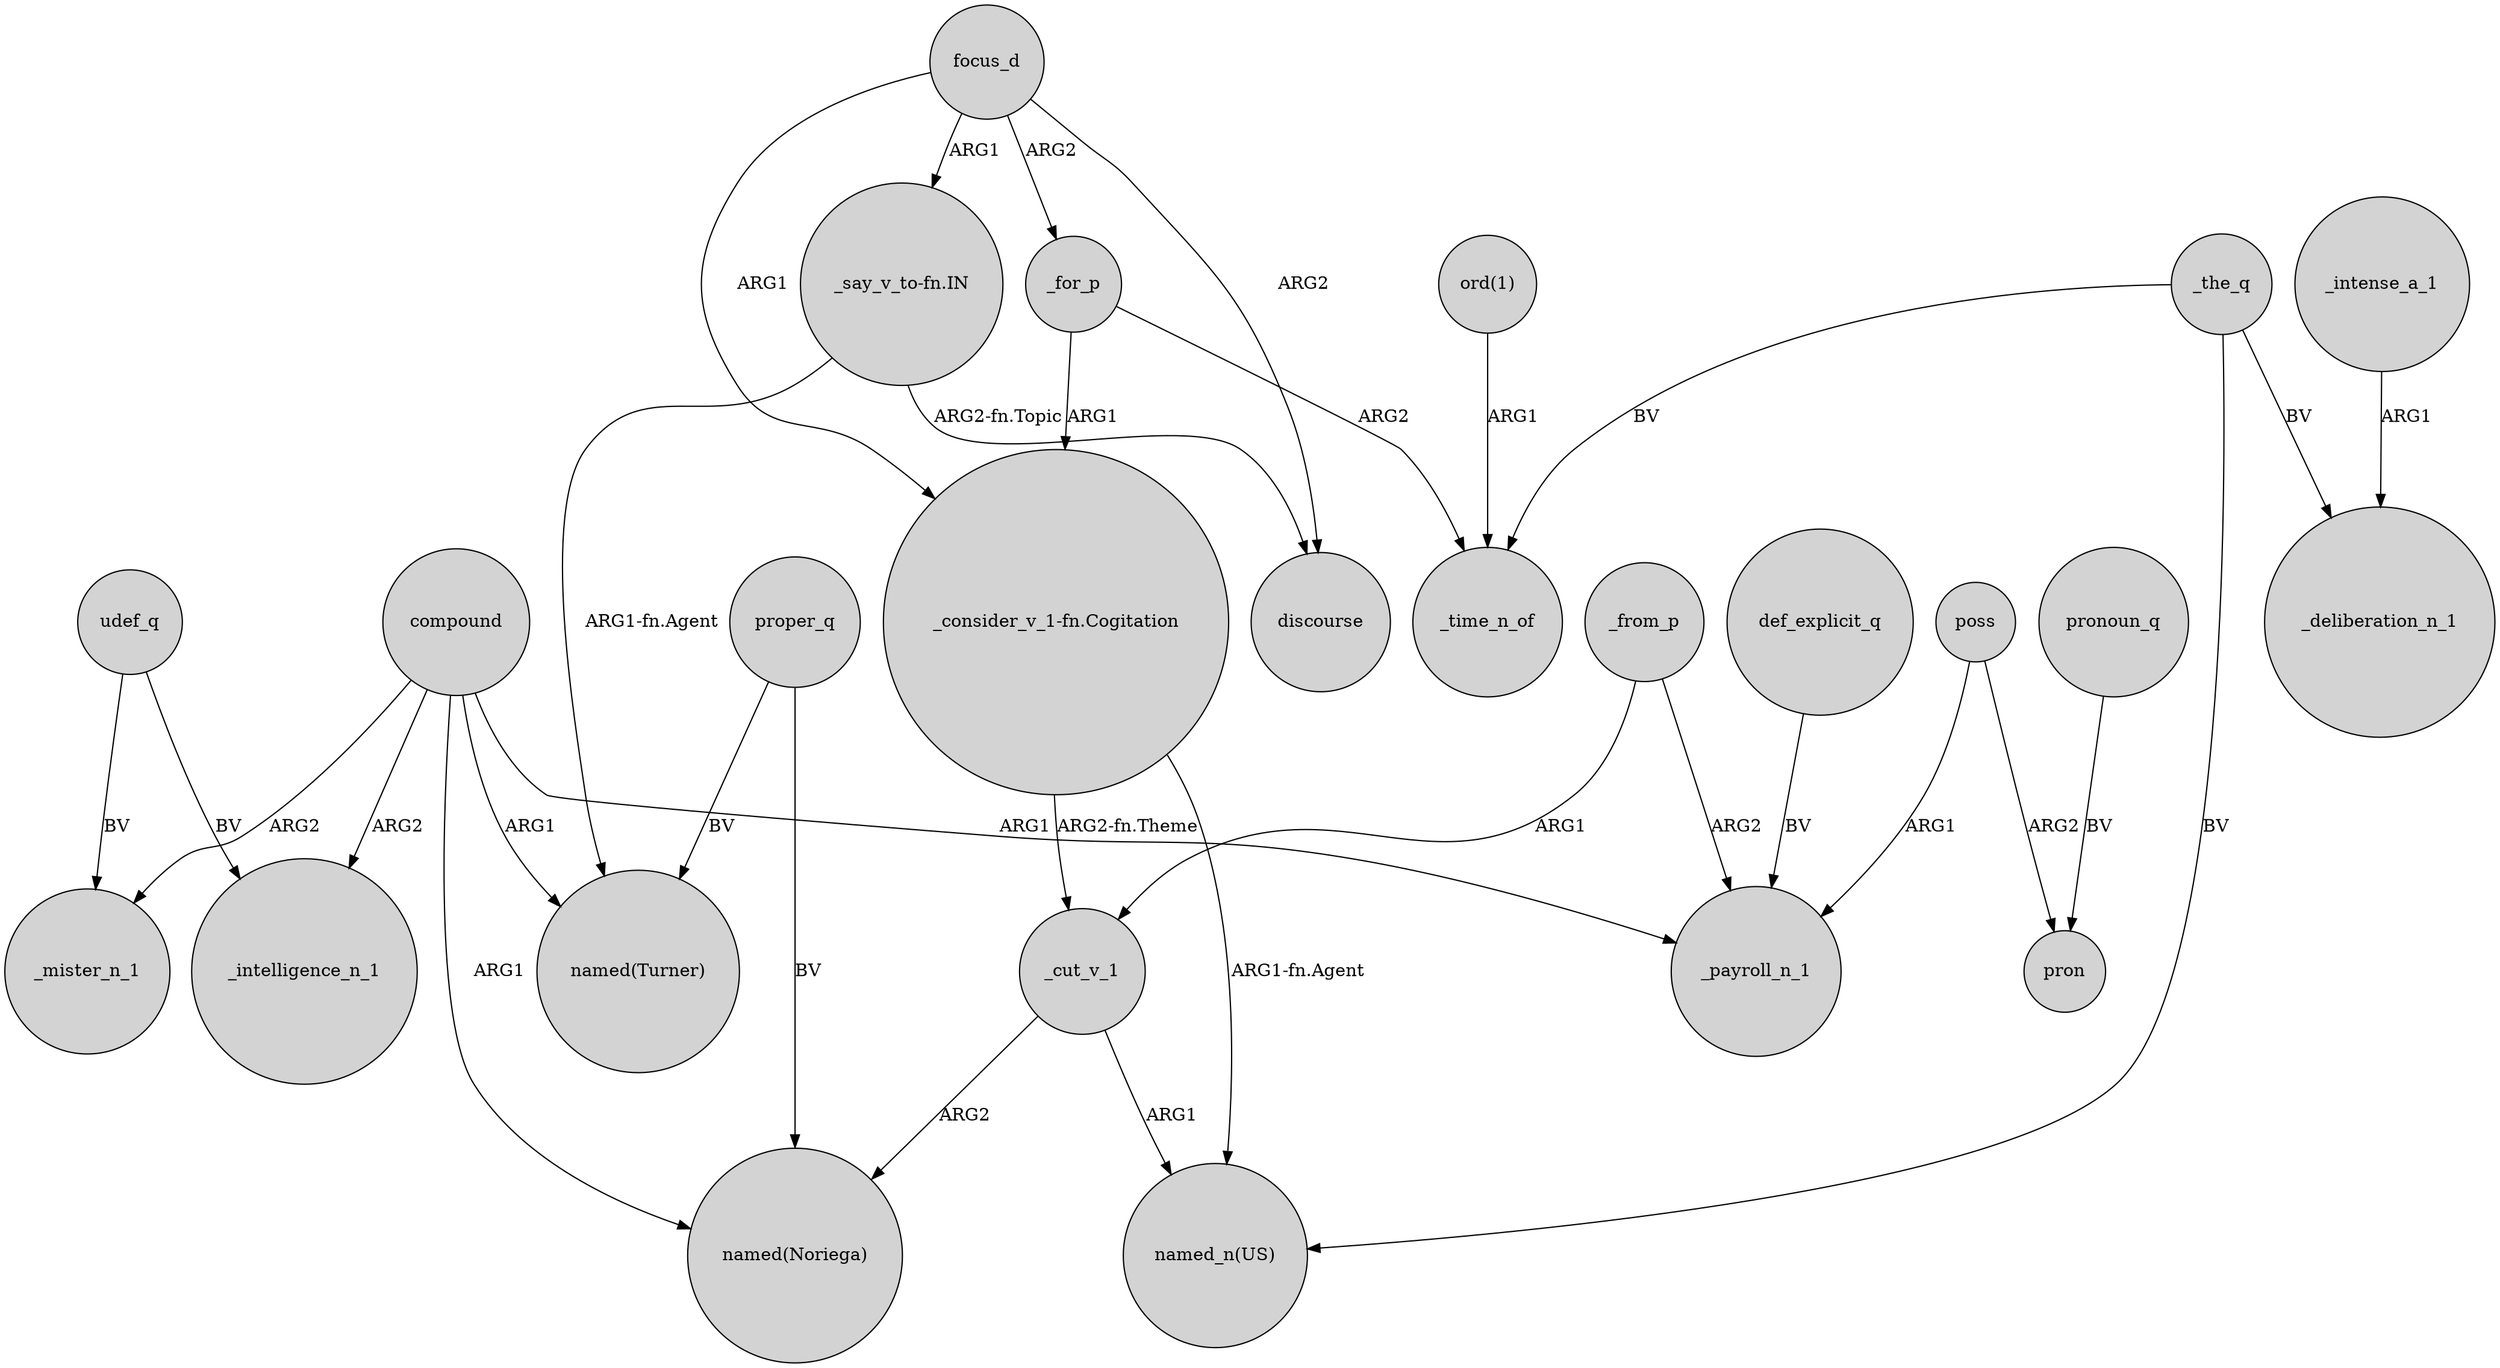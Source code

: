 digraph {
	node [shape=circle style=filled]
	compound -> _intelligence_n_1 [label=ARG2]
	proper_q -> "named(Turner)" [label=BV]
	poss -> pron [label=ARG2]
	compound -> _mister_n_1 [label=ARG2]
	_from_p -> _cut_v_1 [label=ARG1]
	focus_d -> "_consider_v_1-fn.Cogitation" [label=ARG1]
	compound -> "named(Turner)" [label=ARG1]
	udef_q -> _mister_n_1 [label=BV]
	poss -> _payroll_n_1 [label=ARG1]
	"_say_v_to-fn.IN" -> discourse [label="ARG2-fn.Topic"]
	_intense_a_1 -> _deliberation_n_1 [label=ARG1]
	_for_p -> _time_n_of [label=ARG2]
	focus_d -> _for_p [label=ARG2]
	proper_q -> "named(Noriega)" [label=BV]
	_the_q -> "named_n(US)" [label=BV]
	_cut_v_1 -> "named(Noriega)" [label=ARG2]
	pronoun_q -> pron [label=BV]
	_the_q -> _time_n_of [label=BV]
	_from_p -> _payroll_n_1 [label=ARG2]
	compound -> "named(Noriega)" [label=ARG1]
	focus_d -> discourse [label=ARG2]
	udef_q -> _intelligence_n_1 [label=BV]
	def_explicit_q -> _payroll_n_1 [label=BV]
	"_consider_v_1-fn.Cogitation" -> _cut_v_1 [label="ARG2-fn.Theme"]
	_for_p -> "_consider_v_1-fn.Cogitation" [label=ARG1]
	_the_q -> _deliberation_n_1 [label=BV]
	compound -> _payroll_n_1 [label=ARG1]
	_cut_v_1 -> "named_n(US)" [label=ARG1]
	"_say_v_to-fn.IN" -> "named(Turner)" [label="ARG1-fn.Agent"]
	"ord(1)" -> _time_n_of [label=ARG1]
	focus_d -> "_say_v_to-fn.IN" [label=ARG1]
	"_consider_v_1-fn.Cogitation" -> "named_n(US)" [label="ARG1-fn.Agent"]
}
